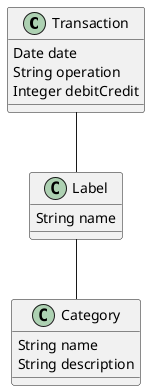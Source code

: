@startuml

class Transaction {
	Date date
	String operation
	Integer debitCredit
}

class Category {
	String name
	String description
}

class Label {
	String name
}

Transaction -- Label
Label -- Category

@enduml